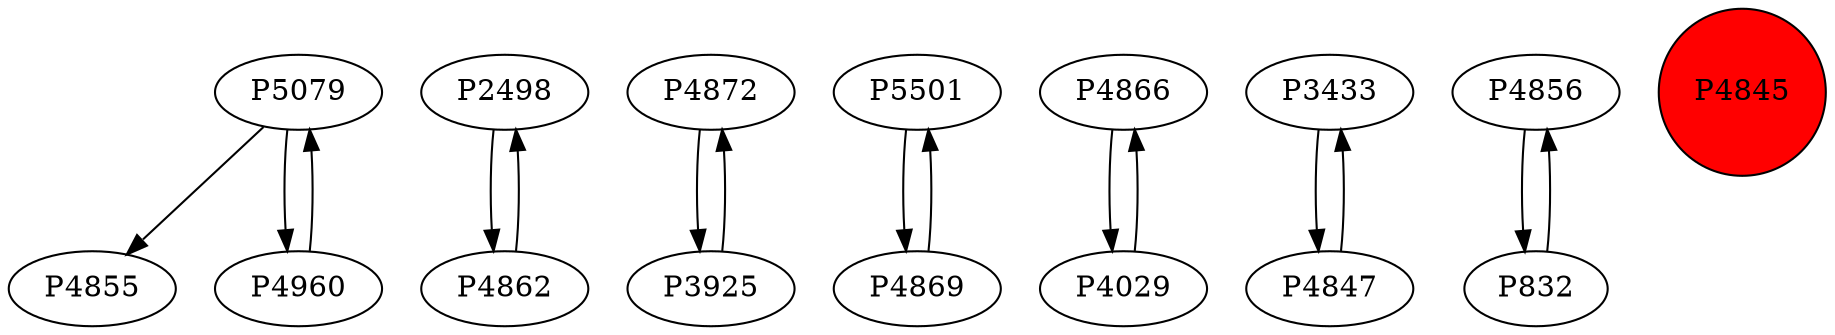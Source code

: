 digraph {
	P5079 -> P4855
	P2498 -> P4862
	P4872 -> P3925
	P5501 -> P4869
	P3925 -> P4872
	P4866 -> P4029
	P3433 -> P4847
	P4869 -> P5501
	P5079 -> P4960
	P4856 -> P832
	P832 -> P4856
	P4029 -> P4866
	P4862 -> P2498
	P4847 -> P3433
	P4960 -> P5079
	P4845 [shape=circle]
	P4845 [style=filled]
	P4845 [fillcolor=red]
}